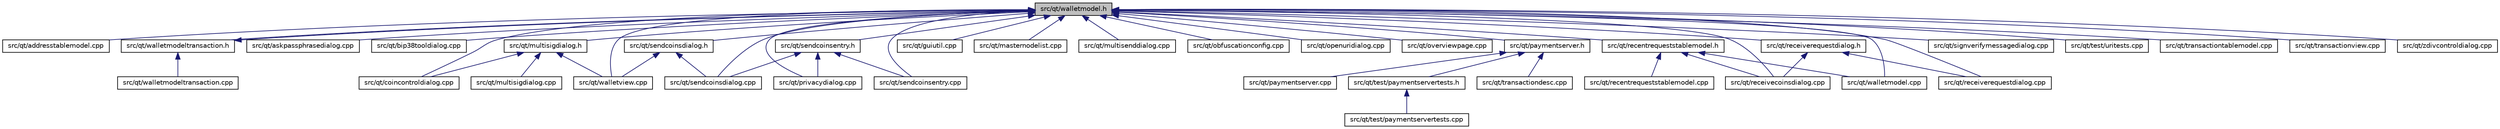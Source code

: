 digraph "src/qt/walletmodel.h"
{
  edge [fontname="Helvetica",fontsize="10",labelfontname="Helvetica",labelfontsize="10"];
  node [fontname="Helvetica",fontsize="10",shape=record];
  Node146 [label="src/qt/walletmodel.h",height=0.2,width=0.4,color="black", fillcolor="grey75", style="filled", fontcolor="black"];
  Node146 -> Node147 [dir="back",color="midnightblue",fontsize="10",style="solid",fontname="Helvetica"];
  Node147 [label="src/qt/addresstablemodel.cpp",height=0.2,width=0.4,color="black", fillcolor="white", style="filled",URL="$addresstablemodel_8cpp.html"];
  Node146 -> Node148 [dir="back",color="midnightblue",fontsize="10",style="solid",fontname="Helvetica"];
  Node148 [label="src/qt/walletmodeltransaction.h",height=0.2,width=0.4,color="black", fillcolor="white", style="filled",URL="$walletmodeltransaction_8h.html"];
  Node148 -> Node146 [dir="back",color="midnightblue",fontsize="10",style="solid",fontname="Helvetica"];
  Node148 -> Node149 [dir="back",color="midnightblue",fontsize="10",style="solid",fontname="Helvetica"];
  Node149 [label="src/qt/walletmodeltransaction.cpp",height=0.2,width=0.4,color="black", fillcolor="white", style="filled",URL="$walletmodeltransaction_8cpp.html"];
  Node146 -> Node150 [dir="back",color="midnightblue",fontsize="10",style="solid",fontname="Helvetica"];
  Node150 [label="src/qt/askpassphrasedialog.cpp",height=0.2,width=0.4,color="black", fillcolor="white", style="filled",URL="$askpassphrasedialog_8cpp.html"];
  Node146 -> Node151 [dir="back",color="midnightblue",fontsize="10",style="solid",fontname="Helvetica"];
  Node151 [label="src/qt/bip38tooldialog.cpp",height=0.2,width=0.4,color="black", fillcolor="white", style="filled",URL="$bip38tooldialog_8cpp.html"];
  Node146 -> Node152 [dir="back",color="midnightblue",fontsize="10",style="solid",fontname="Helvetica"];
  Node152 [label="src/qt/coincontroldialog.cpp",height=0.2,width=0.4,color="black", fillcolor="white", style="filled",URL="$coincontroldialog_8cpp.html"];
  Node146 -> Node153 [dir="back",color="midnightblue",fontsize="10",style="solid",fontname="Helvetica"];
  Node153 [label="src/qt/multisigdialog.h",height=0.2,width=0.4,color="black", fillcolor="white", style="filled",URL="$multisigdialog_8h.html"];
  Node153 -> Node152 [dir="back",color="midnightblue",fontsize="10",style="solid",fontname="Helvetica"];
  Node153 -> Node154 [dir="back",color="midnightblue",fontsize="10",style="solid",fontname="Helvetica"];
  Node154 [label="src/qt/multisigdialog.cpp",height=0.2,width=0.4,color="black", fillcolor="white", style="filled",URL="$multisigdialog_8cpp.html"];
  Node153 -> Node155 [dir="back",color="midnightblue",fontsize="10",style="solid",fontname="Helvetica"];
  Node155 [label="src/qt/walletview.cpp",height=0.2,width=0.4,color="black", fillcolor="white", style="filled",URL="$walletview_8cpp.html"];
  Node146 -> Node156 [dir="back",color="midnightblue",fontsize="10",style="solid",fontname="Helvetica"];
  Node156 [label="src/qt/guiutil.cpp",height=0.2,width=0.4,color="black", fillcolor="white", style="filled",URL="$guiutil_8cpp.html"];
  Node146 -> Node157 [dir="back",color="midnightblue",fontsize="10",style="solid",fontname="Helvetica"];
  Node157 [label="src/qt/masternodelist.cpp",height=0.2,width=0.4,color="black", fillcolor="white", style="filled",URL="$masternodelist_8cpp.html"];
  Node146 -> Node158 [dir="back",color="midnightblue",fontsize="10",style="solid",fontname="Helvetica"];
  Node158 [label="src/qt/multisenddialog.cpp",height=0.2,width=0.4,color="black", fillcolor="white", style="filled",URL="$multisenddialog_8cpp.html"];
  Node146 -> Node159 [dir="back",color="midnightblue",fontsize="10",style="solid",fontname="Helvetica"];
  Node159 [label="src/qt/obfuscationconfig.cpp",height=0.2,width=0.4,color="black", fillcolor="white", style="filled",URL="$obfuscationconfig_8cpp.html"];
  Node146 -> Node160 [dir="back",color="midnightblue",fontsize="10",style="solid",fontname="Helvetica"];
  Node160 [label="src/qt/openuridialog.cpp",height=0.2,width=0.4,color="black", fillcolor="white", style="filled",URL="$openuridialog_8cpp.html"];
  Node146 -> Node161 [dir="back",color="midnightblue",fontsize="10",style="solid",fontname="Helvetica"];
  Node161 [label="src/qt/overviewpage.cpp",height=0.2,width=0.4,color="black", fillcolor="white", style="filled",URL="$overviewpage_8cpp.html"];
  Node146 -> Node162 [dir="back",color="midnightblue",fontsize="10",style="solid",fontname="Helvetica"];
  Node162 [label="src/qt/paymentserver.h",height=0.2,width=0.4,color="black", fillcolor="white", style="filled",URL="$paymentserver_8h.html"];
  Node162 -> Node163 [dir="back",color="midnightblue",fontsize="10",style="solid",fontname="Helvetica"];
  Node163 [label="src/qt/paymentserver.cpp",height=0.2,width=0.4,color="black", fillcolor="white", style="filled",URL="$paymentserver_8cpp.html"];
  Node162 -> Node164 [dir="back",color="midnightblue",fontsize="10",style="solid",fontname="Helvetica"];
  Node164 [label="src/qt/test/paymentservertests.h",height=0.2,width=0.4,color="black", fillcolor="white", style="filled",URL="$paymentservertests_8h.html"];
  Node164 -> Node165 [dir="back",color="midnightblue",fontsize="10",style="solid",fontname="Helvetica"];
  Node165 [label="src/qt/test/paymentservertests.cpp",height=0.2,width=0.4,color="black", fillcolor="white", style="filled",URL="$paymentservertests_8cpp.html"];
  Node162 -> Node166 [dir="back",color="midnightblue",fontsize="10",style="solid",fontname="Helvetica"];
  Node166 [label="src/qt/transactiondesc.cpp",height=0.2,width=0.4,color="black", fillcolor="white", style="filled",URL="$transactiondesc_8cpp.html"];
  Node146 -> Node167 [dir="back",color="midnightblue",fontsize="10",style="solid",fontname="Helvetica"];
  Node167 [label="src/qt/sendcoinsentry.h",height=0.2,width=0.4,color="black", fillcolor="white", style="filled",URL="$sendcoinsentry_8h.html"];
  Node167 -> Node168 [dir="back",color="midnightblue",fontsize="10",style="solid",fontname="Helvetica"];
  Node168 [label="src/qt/privacydialog.cpp",height=0.2,width=0.4,color="black", fillcolor="white", style="filled",URL="$privacydialog_8cpp.html"];
  Node167 -> Node169 [dir="back",color="midnightblue",fontsize="10",style="solid",fontname="Helvetica"];
  Node169 [label="src/qt/sendcoinsdialog.cpp",height=0.2,width=0.4,color="black", fillcolor="white", style="filled",URL="$sendcoinsdialog_8cpp.html"];
  Node167 -> Node170 [dir="back",color="midnightblue",fontsize="10",style="solid",fontname="Helvetica"];
  Node170 [label="src/qt/sendcoinsentry.cpp",height=0.2,width=0.4,color="black", fillcolor="white", style="filled",URL="$sendcoinsentry_8cpp.html"];
  Node146 -> Node168 [dir="back",color="midnightblue",fontsize="10",style="solid",fontname="Helvetica"];
  Node146 -> Node171 [dir="back",color="midnightblue",fontsize="10",style="solid",fontname="Helvetica"];
  Node171 [label="src/qt/receiverequestdialog.h",height=0.2,width=0.4,color="black", fillcolor="white", style="filled",URL="$receiverequestdialog_8h.html"];
  Node171 -> Node172 [dir="back",color="midnightblue",fontsize="10",style="solid",fontname="Helvetica"];
  Node172 [label="src/qt/receivecoinsdialog.cpp",height=0.2,width=0.4,color="black", fillcolor="white", style="filled",URL="$receivecoinsdialog_8cpp.html"];
  Node171 -> Node173 [dir="back",color="midnightblue",fontsize="10",style="solid",fontname="Helvetica"];
  Node173 [label="src/qt/receiverequestdialog.cpp",height=0.2,width=0.4,color="black", fillcolor="white", style="filled",URL="$receiverequestdialog_8cpp.html"];
  Node146 -> Node174 [dir="back",color="midnightblue",fontsize="10",style="solid",fontname="Helvetica"];
  Node174 [label="src/qt/recentrequeststablemodel.h",height=0.2,width=0.4,color="black", fillcolor="white", style="filled",URL="$recentrequeststablemodel_8h.html"];
  Node174 -> Node172 [dir="back",color="midnightblue",fontsize="10",style="solid",fontname="Helvetica"];
  Node174 -> Node175 [dir="back",color="midnightblue",fontsize="10",style="solid",fontname="Helvetica"];
  Node175 [label="src/qt/recentrequeststablemodel.cpp",height=0.2,width=0.4,color="black", fillcolor="white", style="filled",URL="$recentrequeststablemodel_8cpp.html"];
  Node174 -> Node176 [dir="back",color="midnightblue",fontsize="10",style="solid",fontname="Helvetica"];
  Node176 [label="src/qt/walletmodel.cpp",height=0.2,width=0.4,color="black", fillcolor="white", style="filled",URL="$walletmodel_8cpp.html"];
  Node146 -> Node172 [dir="back",color="midnightblue",fontsize="10",style="solid",fontname="Helvetica"];
  Node146 -> Node173 [dir="back",color="midnightblue",fontsize="10",style="solid",fontname="Helvetica"];
  Node146 -> Node177 [dir="back",color="midnightblue",fontsize="10",style="solid",fontname="Helvetica"];
  Node177 [label="src/qt/sendcoinsdialog.h",height=0.2,width=0.4,color="black", fillcolor="white", style="filled",URL="$sendcoinsdialog_8h.html"];
  Node177 -> Node169 [dir="back",color="midnightblue",fontsize="10",style="solid",fontname="Helvetica"];
  Node177 -> Node155 [dir="back",color="midnightblue",fontsize="10",style="solid",fontname="Helvetica"];
  Node146 -> Node169 [dir="back",color="midnightblue",fontsize="10",style="solid",fontname="Helvetica"];
  Node146 -> Node170 [dir="back",color="midnightblue",fontsize="10",style="solid",fontname="Helvetica"];
  Node146 -> Node178 [dir="back",color="midnightblue",fontsize="10",style="solid",fontname="Helvetica"];
  Node178 [label="src/qt/signverifymessagedialog.cpp",height=0.2,width=0.4,color="black", fillcolor="white", style="filled",URL="$signverifymessagedialog_8cpp.html"];
  Node146 -> Node179 [dir="back",color="midnightblue",fontsize="10",style="solid",fontname="Helvetica"];
  Node179 [label="src/qt/test/uritests.cpp",height=0.2,width=0.4,color="black", fillcolor="white", style="filled",URL="$uritests_8cpp.html"];
  Node146 -> Node180 [dir="back",color="midnightblue",fontsize="10",style="solid",fontname="Helvetica"];
  Node180 [label="src/qt/transactiontablemodel.cpp",height=0.2,width=0.4,color="black", fillcolor="white", style="filled",URL="$transactiontablemodel_8cpp.html"];
  Node146 -> Node181 [dir="back",color="midnightblue",fontsize="10",style="solid",fontname="Helvetica"];
  Node181 [label="src/qt/transactionview.cpp",height=0.2,width=0.4,color="black", fillcolor="white", style="filled",URL="$transactionview_8cpp.html"];
  Node146 -> Node176 [dir="back",color="midnightblue",fontsize="10",style="solid",fontname="Helvetica"];
  Node146 -> Node155 [dir="back",color="midnightblue",fontsize="10",style="solid",fontname="Helvetica"];
  Node146 -> Node182 [dir="back",color="midnightblue",fontsize="10",style="solid",fontname="Helvetica"];
  Node182 [label="src/qt/zdivcontroldialog.cpp",height=0.2,width=0.4,color="black", fillcolor="white", style="filled",URL="$zdivcontroldialog_8cpp.html"];
}
